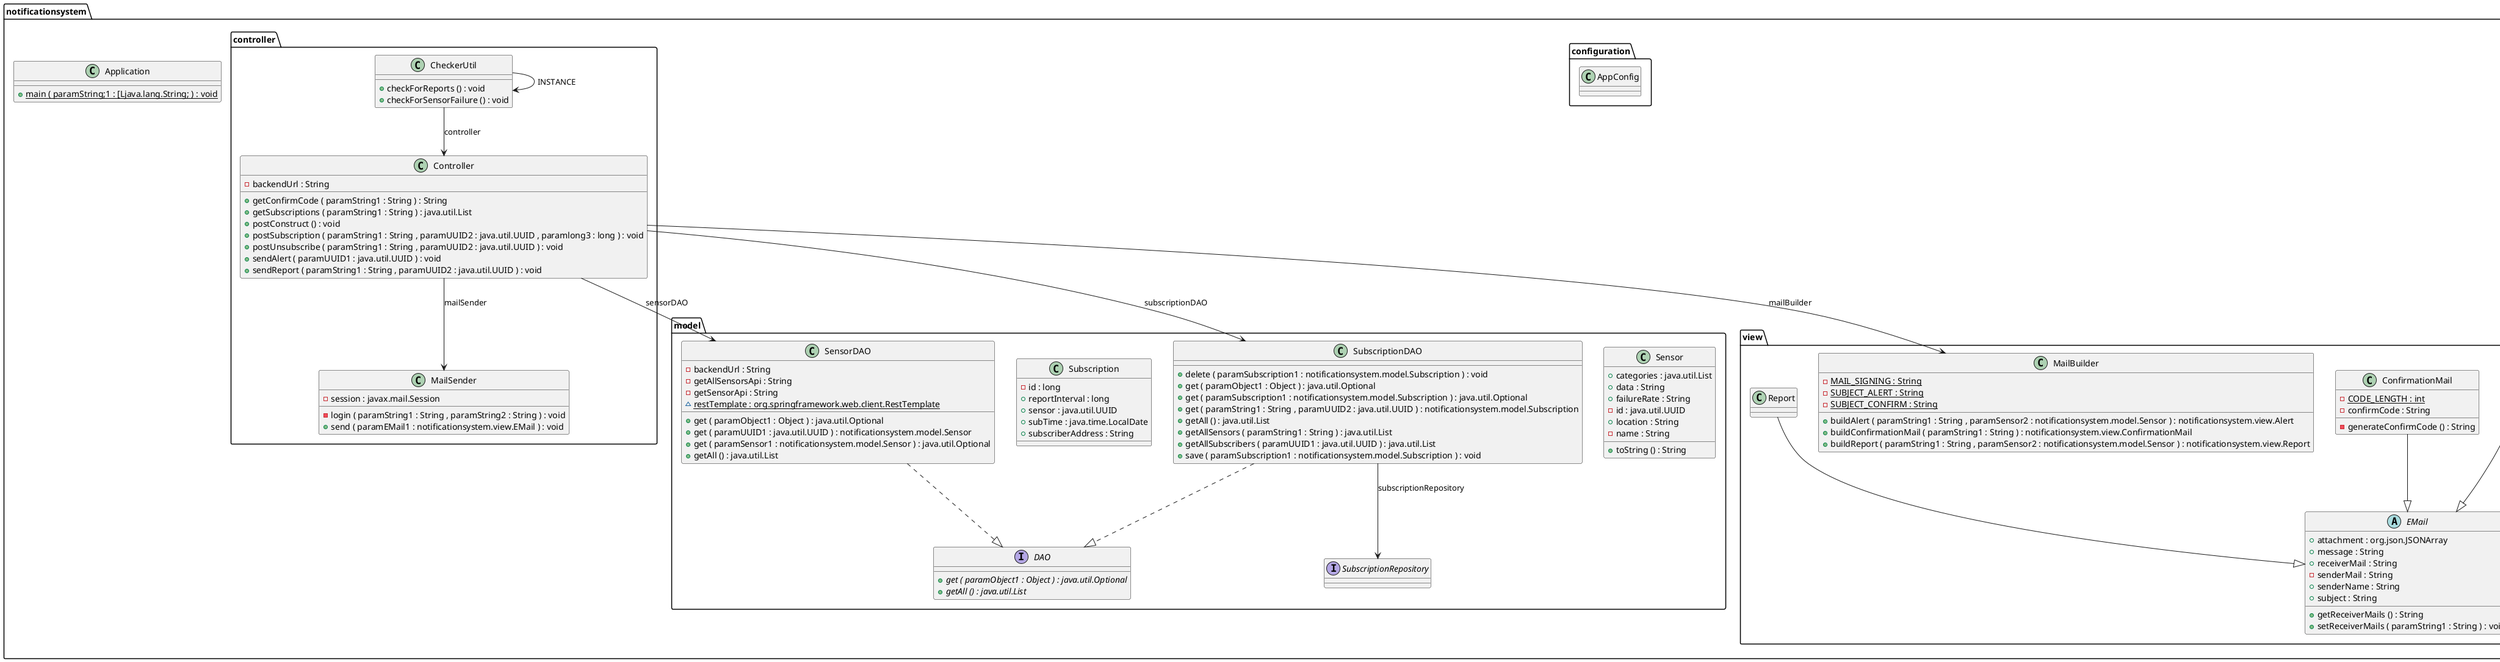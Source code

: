@startuml

class notificationsystem.Application {
	{method}  {static} +main ( paramString;1 : [Ljava.lang.String; ) : void
}


class notificationsystem.configuration.AppConfig {
}


class notificationsystem.controller.CheckerUtil {
	{method} +checkForReports () : void
	{method} +checkForSensorFailure () : void
}


class notificationsystem.controller.Controller {
	{field} -backendUrl : String
	{method} +getConfirmCode ( paramString1 : String ) : String
	{method} +getSubscriptions ( paramString1 : String ) : java.util.List
	{method} +postConstruct () : void
	{method} +postSubscription ( paramString1 : String , paramUUID2 : java.util.UUID , paramlong3 : long ) : void
	{method} +postUnsubscribe ( paramString1 : String , paramUUID2 : java.util.UUID ) : void
	{method} +sendAlert ( paramUUID1 : java.util.UUID ) : void
	{method} +sendReport ( paramString1 : String , paramUUID2 : java.util.UUID ) : void
}


class notificationsystem.controller.MailSender {
	{field} -session : javax.mail.Session
	{method} -login ( paramString1 : String , paramString2 : String ) : void
	{method} +send ( paramEMail1 : notificationsystem.view.EMail ) : void
}


interface notificationsystem.model.DAO {
	{method}  {abstract} +get ( paramObject1 : Object ) : java.util.Optional
	{method}  {abstract} +getAll () : java.util.List
}


class notificationsystem.model.Sensor {
	{field} +categories : java.util.List
	{field} +data : String
	{field} +failureRate : String
	{field} -id : java.util.UUID
	{field} +location : String
	{field} -name : String
	{method} +toString () : String
}


class notificationsystem.model.SensorDAO {
	{field} -backendUrl : String
	{field} -getAllSensorsApi : String
	{field} -getSensorApi : String
	{field} {static} ~restTemplate : org.springframework.web.client.RestTemplate
	{method} +get ( paramObject1 : Object ) : java.util.Optional
	{method} +get ( paramUUID1 : java.util.UUID ) : notificationsystem.model.Sensor
	{method} +get ( paramSensor1 : notificationsystem.model.Sensor ) : java.util.Optional
	{method} +getAll () : java.util.List
}


class notificationsystem.model.Subscription {
	{field} -id : long
	{field} +reportInterval : long
	{field} +sensor : java.util.UUID
	{field} +subTime : java.time.LocalDate
	{field} +subscriberAddress : String
}


class notificationsystem.model.SubscriptionDAO {
	{method} +delete ( paramSubscription1 : notificationsystem.model.Subscription ) : void
	{method} +get ( paramObject1 : Object ) : java.util.Optional
	{method} +get ( paramSubscription1 : notificationsystem.model.Subscription ) : java.util.Optional
	{method} +get ( paramString1 : String , paramUUID2 : java.util.UUID ) : notificationsystem.model.Subscription
	{method} +getAll () : java.util.List
	{method} +getAllSensors ( paramString1 : String ) : java.util.List
	{method} +getAllSubscribers ( paramUUID1 : java.util.UUID ) : java.util.List
	{method} +save ( paramSubscription1 : notificationsystem.model.Subscription ) : void
}


interface notificationsystem.model.SubscriptionRepository {
}


class notificationsystem.view.Alert {
}


class notificationsystem.view.ConfirmationMail {
	{field} {static} -CODE_LENGTH : int
	{field} -confirmCode : String
	{method} -generateConfirmCode () : String
}


abstract class notificationsystem.view.EMail {
	{field} +attachment : org.json.JSONArray
	{field} +message : String
	{field} +receiverMail : String
	{field} -senderMail : String
	{field} +senderName : String
	{field} +subject : String
	{method} +getReceiverMails () : String
	{method} +setReceiverMails ( paramString1 : String ) : void
}


class notificationsystem.view.MailBuilder {
	{field} {static} -MAIL_SIGNING : String
	{field} {static} -SUBJECT_ALERT : String
	{field} {static} -SUBJECT_CONFIRM : String
	{method} +buildAlert ( paramString1 : String , paramSensor2 : notificationsystem.model.Sensor ) : notificationsystem.view.Alert
	{method} +buildConfirmationMail ( paramString1 : String ) : notificationsystem.view.ConfirmationMail
	{method} +buildReport ( paramString1 : String , paramSensor2 : notificationsystem.model.Sensor ) : notificationsystem.view.Report
}


class notificationsystem.view.Report {
}




notificationsystem.controller.CheckerUtil -->  notificationsystem.controller.CheckerUtil : INSTANCE
notificationsystem.controller.CheckerUtil -->  notificationsystem.controller.Controller : controller
notificationsystem.controller.Controller -->  notificationsystem.controller.MailSender : mailSender
notificationsystem.controller.Controller -->  notificationsystem.model.SensorDAO : sensorDAO
notificationsystem.controller.Controller -->  notificationsystem.model.SubscriptionDAO : subscriptionDAO
notificationsystem.controller.Controller -->  notificationsystem.view.MailBuilder : mailBuilder
notificationsystem.model.SensorDAO ..|>  notificationsystem.model.DAO
notificationsystem.model.SubscriptionDAO -->  notificationsystem.model.SubscriptionRepository : subscriptionRepository
notificationsystem.model.SubscriptionDAO ..|>  notificationsystem.model.DAO
notificationsystem.view.Alert --|>  notificationsystem.view.EMail
notificationsystem.view.ConfirmationMail --|>  notificationsystem.view.EMail
notificationsystem.view.Report --|>  notificationsystem.view.EMail


@enduml